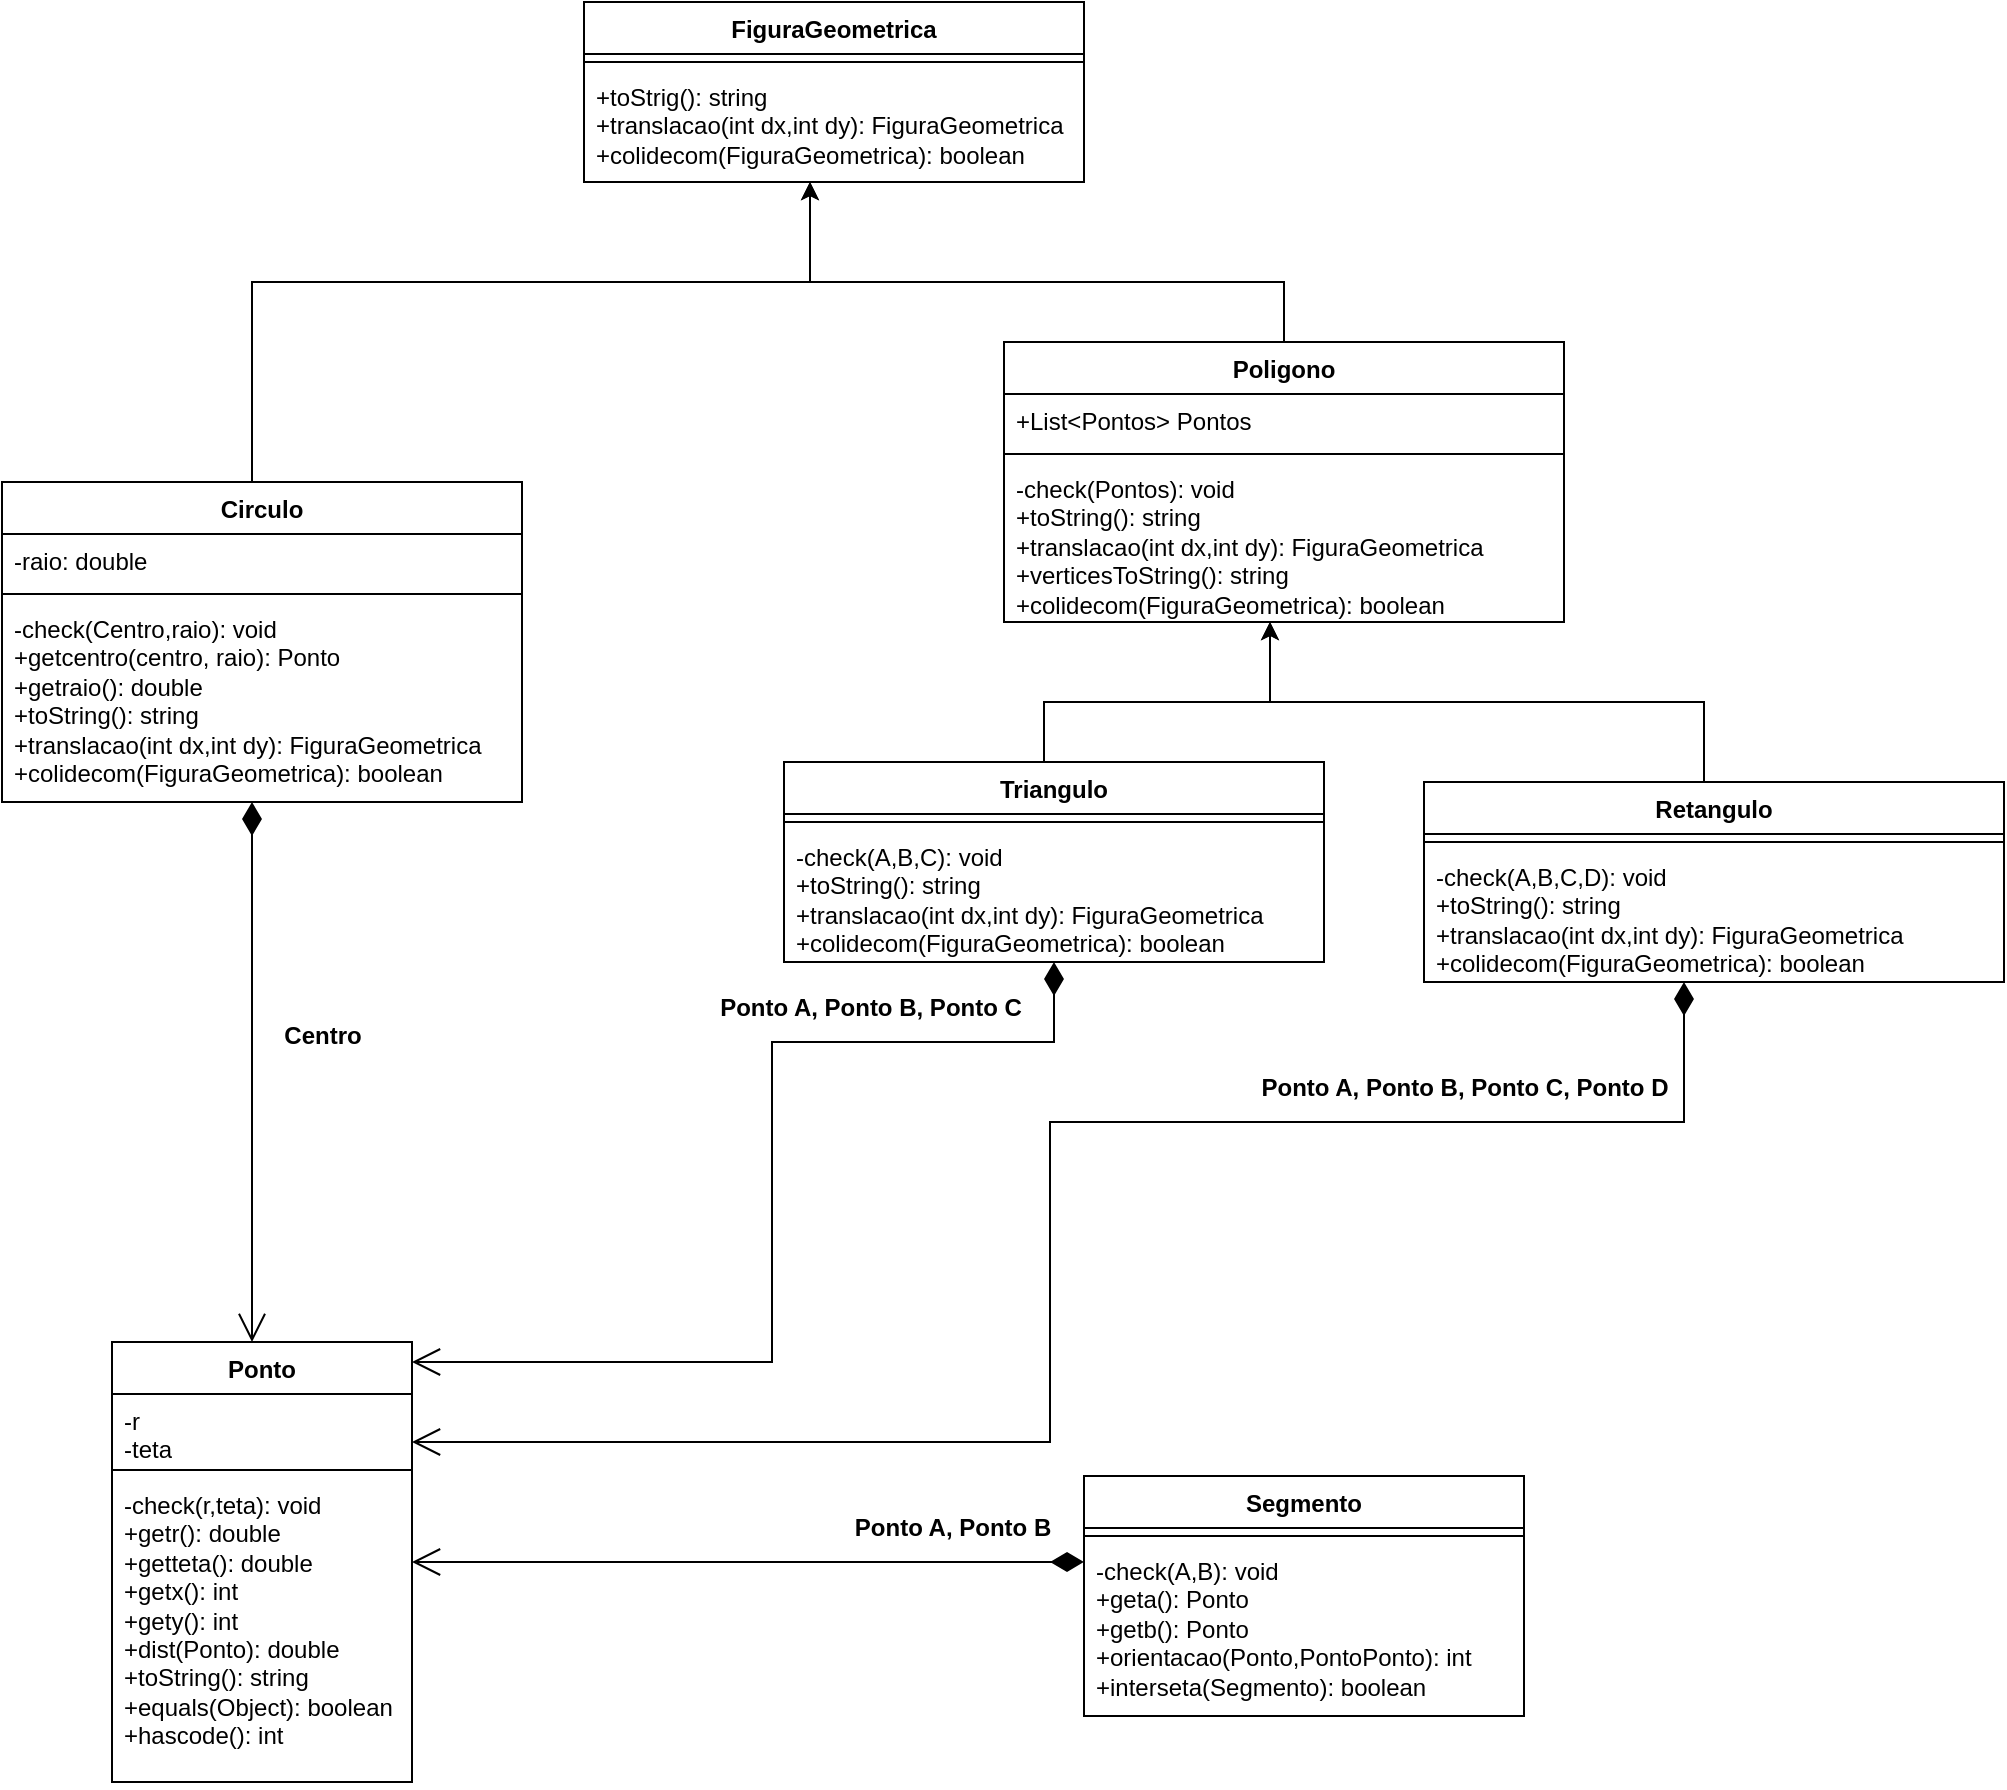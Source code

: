 <mxfile version="26.1.1">
  <diagram name="Página-1" id="72R4687A_Ne0lFw53aTM">
    <mxGraphModel dx="1889" dy="619" grid="1" gridSize="10" guides="1" tooltips="1" connect="1" arrows="1" fold="1" page="1" pageScale="1" pageWidth="827" pageHeight="1169" math="0" shadow="0">
      <root>
        <mxCell id="0" />
        <mxCell id="1" parent="0" />
        <mxCell id="Q_0UXlG_jfBzEzedbWvL-32" value="Ponto" style="swimlane;fontStyle=1;align=center;verticalAlign=top;childLayout=stackLayout;horizontal=1;startSize=26;horizontalStack=0;resizeParent=1;resizeParentMax=0;resizeLast=0;collapsible=1;marginBottom=0;whiteSpace=wrap;html=1;" parent="1" vertex="1">
          <mxGeometry x="34" y="690" width="150" height="220" as="geometry">
            <mxRectangle x="320" y="180" width="100" height="30" as="alternateBounds" />
          </mxGeometry>
        </mxCell>
        <mxCell id="Q_0UXlG_jfBzEzedbWvL-33" value="-r&lt;div&gt;-teta&lt;/div&gt;" style="text;strokeColor=none;fillColor=none;align=left;verticalAlign=top;spacingLeft=4;spacingRight=4;overflow=hidden;rotatable=0;points=[[0,0.5],[1,0.5]];portConstraint=eastwest;whiteSpace=wrap;html=1;" parent="Q_0UXlG_jfBzEzedbWvL-32" vertex="1">
          <mxGeometry y="26" width="150" height="34" as="geometry" />
        </mxCell>
        <mxCell id="Q_0UXlG_jfBzEzedbWvL-34" value="" style="line;strokeWidth=1;fillColor=none;align=left;verticalAlign=middle;spacingTop=-1;spacingLeft=3;spacingRight=3;rotatable=0;labelPosition=right;points=[];portConstraint=eastwest;strokeColor=inherit;" parent="Q_0UXlG_jfBzEzedbWvL-32" vertex="1">
          <mxGeometry y="60" width="150" height="8" as="geometry" />
        </mxCell>
        <mxCell id="Q_0UXlG_jfBzEzedbWvL-35" value="-check(r,teta): void&lt;div&gt;+getr(): double&lt;/div&gt;&lt;div&gt;&lt;div&gt;+getteta(): double&lt;/div&gt;&lt;/div&gt;&lt;div&gt;&lt;div&gt;+getx(): int&lt;/div&gt;&lt;/div&gt;&lt;div&gt;&lt;div&gt;+gety(): int&lt;/div&gt;&lt;/div&gt;&lt;div&gt;&lt;div&gt;+dist(Ponto): double&lt;/div&gt;&lt;/div&gt;&lt;div&gt;+toString(): string&lt;/div&gt;&lt;div&gt;+equals(Object): boolean&lt;/div&gt;&lt;div&gt;+hascode(): int&lt;/div&gt;" style="text;strokeColor=none;fillColor=none;align=left;verticalAlign=top;spacingLeft=4;spacingRight=4;overflow=hidden;rotatable=0;points=[[0,0.5],[1,0.5]];portConstraint=eastwest;whiteSpace=wrap;html=1;" parent="Q_0UXlG_jfBzEzedbWvL-32" vertex="1">
          <mxGeometry y="68" width="150" height="152" as="geometry" />
        </mxCell>
        <mxCell id="Q_0UXlG_jfBzEzedbWvL-36" value="&lt;div&gt;&lt;br&gt;&lt;/div&gt;" style="endArrow=open;html=1;endSize=12;startArrow=diamondThin;startSize=14;startFill=1;edgeStyle=orthogonalEdgeStyle;align=left;verticalAlign=bottom;rounded=0;" parent="1" source="Q_0UXlG_jfBzEzedbWvL-50" target="Q_0UXlG_jfBzEzedbWvL-32" edge="1">
          <mxGeometry x="-0.506" y="37" relative="1" as="geometry">
            <mxPoint x="423" y="610" as="sourcePoint" />
            <mxPoint x="413" y="590" as="targetPoint" />
            <Array as="points">
              <mxPoint x="370" y="800" />
              <mxPoint x="370" y="800" />
            </Array>
            <mxPoint as="offset" />
          </mxGeometry>
        </mxCell>
        <mxCell id="Q_0UXlG_jfBzEzedbWvL-37" style="edgeStyle=orthogonalEdgeStyle;rounded=0;orthogonalLoop=1;jettySize=auto;html=1;" parent="1" source="Q_0UXlG_jfBzEzedbWvL-38" target="sOqeOe9xiVhpde6lMUS8-37" edge="1">
          <mxGeometry relative="1" as="geometry">
            <Array as="points">
              <mxPoint x="830" y="370" />
              <mxPoint x="613" y="370" />
            </Array>
            <mxPoint x="613" y="340" as="targetPoint" />
          </mxGeometry>
        </mxCell>
        <mxCell id="Q_0UXlG_jfBzEzedbWvL-38" value="Retangulo" style="swimlane;fontStyle=1;align=center;verticalAlign=top;childLayout=stackLayout;horizontal=1;startSize=26;horizontalStack=0;resizeParent=1;resizeParentMax=0;resizeLast=0;collapsible=1;marginBottom=0;whiteSpace=wrap;html=1;" parent="1" vertex="1">
          <mxGeometry x="690" y="410" width="290" height="100" as="geometry">
            <mxRectangle x="320" y="180" width="100" height="30" as="alternateBounds" />
          </mxGeometry>
        </mxCell>
        <mxCell id="Q_0UXlG_jfBzEzedbWvL-39" value="" style="line;strokeWidth=1;fillColor=none;align=left;verticalAlign=middle;spacingTop=-1;spacingLeft=3;spacingRight=3;rotatable=0;labelPosition=right;points=[];portConstraint=eastwest;strokeColor=inherit;" parent="Q_0UXlG_jfBzEzedbWvL-38" vertex="1">
          <mxGeometry y="26" width="290" height="8" as="geometry" />
        </mxCell>
        <mxCell id="Q_0UXlG_jfBzEzedbWvL-40" value="-check(A,B,C,D): void&lt;div&gt;+toString(): string&lt;/div&gt;&lt;div&gt;+translacao(int dx,int dy): FiguraGeometrica&amp;nbsp;&lt;/div&gt;&lt;div&gt;+colidecom(FiguraGeometrica): boolean&amp;nbsp;&lt;/div&gt;" style="text;strokeColor=none;fillColor=none;align=left;verticalAlign=top;spacingLeft=4;spacingRight=4;overflow=hidden;rotatable=0;points=[[0,0.5],[1,0.5]];portConstraint=eastwest;whiteSpace=wrap;html=1;" parent="Q_0UXlG_jfBzEzedbWvL-38" vertex="1">
          <mxGeometry y="34" width="290" height="66" as="geometry" />
        </mxCell>
        <mxCell id="Q_0UXlG_jfBzEzedbWvL-41" style="edgeStyle=orthogonalEdgeStyle;rounded=0;orthogonalLoop=1;jettySize=auto;html=1;" parent="1" source="Q_0UXlG_jfBzEzedbWvL-42" target="sOqeOe9xiVhpde6lMUS8-37" edge="1">
          <mxGeometry relative="1" as="geometry">
            <Array as="points">
              <mxPoint x="500" y="370" />
              <mxPoint x="613" y="370" />
              <mxPoint x="613" y="243" />
            </Array>
            <mxPoint x="613" y="340" as="targetPoint" />
          </mxGeometry>
        </mxCell>
        <mxCell id="Q_0UXlG_jfBzEzedbWvL-42" value="Triangulo" style="swimlane;fontStyle=1;align=center;verticalAlign=top;childLayout=stackLayout;horizontal=1;startSize=26;horizontalStack=0;resizeParent=1;resizeParentMax=0;resizeLast=0;collapsible=1;marginBottom=0;whiteSpace=wrap;html=1;" parent="1" vertex="1">
          <mxGeometry x="370" y="400" width="270" height="100" as="geometry">
            <mxRectangle x="320" y="180" width="100" height="30" as="alternateBounds" />
          </mxGeometry>
        </mxCell>
        <mxCell id="Q_0UXlG_jfBzEzedbWvL-43" value="" style="line;strokeWidth=1;fillColor=none;align=left;verticalAlign=middle;spacingTop=-1;spacingLeft=3;spacingRight=3;rotatable=0;labelPosition=right;points=[];portConstraint=eastwest;strokeColor=inherit;" parent="Q_0UXlG_jfBzEzedbWvL-42" vertex="1">
          <mxGeometry y="26" width="270" height="8" as="geometry" />
        </mxCell>
        <mxCell id="Q_0UXlG_jfBzEzedbWvL-44" value="-check(A,B,C): void&lt;div&gt;+toString(): string&lt;/div&gt;&lt;div&gt;+translacao(int dx,int dy): FiguraGeometrica&lt;/div&gt;&lt;div&gt;&lt;span style=&quot;background-color: transparent; color: light-dark(rgb(0, 0, 0), rgb(255, 255, 255));&quot;&gt;+colidecom(FiguraGeometrica): boolean&amp;nbsp;&lt;/span&gt;&amp;nbsp;&lt;/div&gt;" style="text;strokeColor=none;fillColor=none;align=left;verticalAlign=top;spacingLeft=4;spacingRight=4;overflow=hidden;rotatable=0;points=[[0,0.5],[1,0.5]];portConstraint=eastwest;whiteSpace=wrap;html=1;" parent="Q_0UXlG_jfBzEzedbWvL-42" vertex="1">
          <mxGeometry y="34" width="270" height="66" as="geometry" />
        </mxCell>
        <mxCell id="Q_0UXlG_jfBzEzedbWvL-45" style="edgeStyle=orthogonalEdgeStyle;rounded=0;orthogonalLoop=1;jettySize=auto;html=1;" parent="1" source="Q_0UXlG_jfBzEzedbWvL-46" target="Q_0UXlG_jfBzEzedbWvL-53" edge="1">
          <mxGeometry relative="1" as="geometry">
            <mxPoint x="43" y="260" as="sourcePoint" />
            <Array as="points">
              <mxPoint x="104" y="160" />
              <mxPoint x="383" y="160" />
            </Array>
          </mxGeometry>
        </mxCell>
        <mxCell id="Q_0UXlG_jfBzEzedbWvL-46" value="Circulo" style="swimlane;fontStyle=1;align=center;verticalAlign=top;childLayout=stackLayout;horizontal=1;startSize=26;horizontalStack=0;resizeParent=1;resizeParentMax=0;resizeLast=0;collapsible=1;marginBottom=0;whiteSpace=wrap;html=1;" parent="1" vertex="1">
          <mxGeometry x="-21" y="260" width="260" height="160" as="geometry">
            <mxRectangle x="320" y="180" width="100" height="30" as="alternateBounds" />
          </mxGeometry>
        </mxCell>
        <mxCell id="Q_0UXlG_jfBzEzedbWvL-47" value="-raio: double" style="text;strokeColor=none;fillColor=none;align=left;verticalAlign=top;spacingLeft=4;spacingRight=4;overflow=hidden;rotatable=0;points=[[0,0.5],[1,0.5]];portConstraint=eastwest;whiteSpace=wrap;html=1;" parent="Q_0UXlG_jfBzEzedbWvL-46" vertex="1">
          <mxGeometry y="26" width="260" height="26" as="geometry" />
        </mxCell>
        <mxCell id="Q_0UXlG_jfBzEzedbWvL-48" value="" style="line;strokeWidth=1;fillColor=none;align=left;verticalAlign=middle;spacingTop=-1;spacingLeft=3;spacingRight=3;rotatable=0;labelPosition=right;points=[];portConstraint=eastwest;strokeColor=inherit;" parent="Q_0UXlG_jfBzEzedbWvL-46" vertex="1">
          <mxGeometry y="52" width="260" height="8" as="geometry" />
        </mxCell>
        <mxCell id="Q_0UXlG_jfBzEzedbWvL-49" value="&lt;div&gt;-check(Centro,raio): void&lt;/div&gt;+getcentro(centro, raio): Ponto&lt;div&gt;+getraio(): double&lt;/div&gt;&lt;div&gt;+toString(): string&lt;/div&gt;&lt;div&gt;+translacao(int dx,int dy): FiguraGeometrica&lt;/div&gt;&lt;div&gt;&lt;span style=&quot;background-color: transparent; color: light-dark(rgb(0, 0, 0), rgb(255, 255, 255));&quot;&gt;+colidecom(FiguraGeometrica): boolean&amp;nbsp;&lt;/span&gt;&amp;nbsp;&lt;/div&gt;" style="text;strokeColor=none;fillColor=none;align=left;verticalAlign=top;spacingLeft=4;spacingRight=4;overflow=hidden;rotatable=0;points=[[0,0.5],[1,0.5]];portConstraint=eastwest;whiteSpace=wrap;html=1;" parent="Q_0UXlG_jfBzEzedbWvL-46" vertex="1">
          <mxGeometry y="60" width="260" height="100" as="geometry" />
        </mxCell>
        <mxCell id="Q_0UXlG_jfBzEzedbWvL-50" value="Segmento" style="swimlane;fontStyle=1;align=center;verticalAlign=top;childLayout=stackLayout;horizontal=1;startSize=26;horizontalStack=0;resizeParent=1;resizeParentMax=0;resizeLast=0;collapsible=1;marginBottom=0;whiteSpace=wrap;html=1;" parent="1" vertex="1">
          <mxGeometry x="520" y="757" width="220" height="120" as="geometry">
            <mxRectangle x="320" y="180" width="100" height="30" as="alternateBounds" />
          </mxGeometry>
        </mxCell>
        <mxCell id="Q_0UXlG_jfBzEzedbWvL-51" value="" style="line;strokeWidth=1;fillColor=none;align=left;verticalAlign=middle;spacingTop=-1;spacingLeft=3;spacingRight=3;rotatable=0;labelPosition=right;points=[];portConstraint=eastwest;strokeColor=inherit;" parent="Q_0UXlG_jfBzEzedbWvL-50" vertex="1">
          <mxGeometry y="26" width="220" height="8" as="geometry" />
        </mxCell>
        <mxCell id="Q_0UXlG_jfBzEzedbWvL-52" value="&lt;div&gt;-check(A,B): void&lt;/div&gt;+geta(): Ponto&lt;div&gt;+getb(): Ponto&lt;/div&gt;&lt;div&gt;+orientacao(Ponto,PontoPonto): int&lt;/div&gt;&lt;div&gt;+interseta(Segmento): boolean&lt;/div&gt;" style="text;strokeColor=none;fillColor=none;align=left;verticalAlign=top;spacingLeft=4;spacingRight=4;overflow=hidden;rotatable=0;points=[[0,0.5],[1,0.5]];portConstraint=eastwest;whiteSpace=wrap;html=1;" parent="Q_0UXlG_jfBzEzedbWvL-50" vertex="1">
          <mxGeometry y="34" width="220" height="86" as="geometry" />
        </mxCell>
        <mxCell id="Q_0UXlG_jfBzEzedbWvL-53" value="FiguraGeometrica" style="swimlane;fontStyle=1;align=center;verticalAlign=top;childLayout=stackLayout;horizontal=1;startSize=26;horizontalStack=0;resizeParent=1;resizeParentMax=0;resizeLast=0;collapsible=1;marginBottom=0;whiteSpace=wrap;html=1;" parent="1" vertex="1">
          <mxGeometry x="270" y="20" width="250" height="90" as="geometry">
            <mxRectangle x="320" y="180" width="100" height="30" as="alternateBounds" />
          </mxGeometry>
        </mxCell>
        <mxCell id="Q_0UXlG_jfBzEzedbWvL-54" value="" style="line;strokeWidth=1;fillColor=none;align=left;verticalAlign=middle;spacingTop=-1;spacingLeft=3;spacingRight=3;rotatable=0;labelPosition=right;points=[];portConstraint=eastwest;strokeColor=inherit;" parent="Q_0UXlG_jfBzEzedbWvL-53" vertex="1">
          <mxGeometry y="26" width="250" height="8" as="geometry" />
        </mxCell>
        <mxCell id="Q_0UXlG_jfBzEzedbWvL-55" value="+toStrig(): string&lt;div&gt;+translacao(int dx,int dy): FiguraGeometrica&lt;/div&gt;&lt;div&gt;+colidecom(FiguraGeometrica): boolean&amp;nbsp;&lt;/div&gt;" style="text;strokeColor=none;fillColor=none;align=left;verticalAlign=top;spacingLeft=4;spacingRight=4;overflow=hidden;rotatable=0;points=[[0,0.5],[1,0.5]];portConstraint=eastwest;whiteSpace=wrap;html=1;" parent="Q_0UXlG_jfBzEzedbWvL-53" vertex="1">
          <mxGeometry y="34" width="250" height="56" as="geometry" />
        </mxCell>
        <mxCell id="Q_0UXlG_jfBzEzedbWvL-56" style="edgeStyle=orthogonalEdgeStyle;rounded=0;orthogonalLoop=1;jettySize=auto;html=1;" parent="1" source="sOqeOe9xiVhpde6lMUS8-37" target="Q_0UXlG_jfBzEzedbWvL-53" edge="1">
          <mxGeometry relative="1" as="geometry">
            <Array as="points">
              <mxPoint x="620" y="160" />
              <mxPoint x="383" y="160" />
            </Array>
            <mxPoint x="610" y="240" as="sourcePoint" />
          </mxGeometry>
        </mxCell>
        <mxCell id="Q_0UXlG_jfBzEzedbWvL-60" value="" style="endArrow=open;html=1;endSize=12;startArrow=diamondThin;startSize=14;startFill=1;edgeStyle=orthogonalEdgeStyle;align=left;verticalAlign=bottom;rounded=0;" parent="1" source="Q_0UXlG_jfBzEzedbWvL-46" target="Q_0UXlG_jfBzEzedbWvL-32" edge="1">
          <mxGeometry x="-0.652" y="-44" relative="1" as="geometry">
            <mxPoint x="104" y="490" as="sourcePoint" />
            <mxPoint x="203" y="653" as="targetPoint" />
            <Array as="points">
              <mxPoint x="104" y="620" />
              <mxPoint x="104" y="620" />
            </Array>
            <mxPoint as="offset" />
          </mxGeometry>
        </mxCell>
        <mxCell id="Q_0UXlG_jfBzEzedbWvL-61" value="&lt;div&gt;&lt;br&gt;&lt;/div&gt;&lt;div&gt;&lt;br&gt;&lt;/div&gt;" style="endArrow=open;html=1;endSize=12;startArrow=diamondThin;startSize=14;startFill=1;edgeStyle=orthogonalEdgeStyle;align=left;verticalAlign=bottom;rounded=0;" parent="1" source="Q_0UXlG_jfBzEzedbWvL-42" target="Q_0UXlG_jfBzEzedbWvL-32" edge="1">
          <mxGeometry x="-0.667" y="36" relative="1" as="geometry">
            <mxPoint x="374" y="520" as="sourcePoint" />
            <mxPoint x="411" y="773" as="targetPoint" />
            <Array as="points">
              <mxPoint x="505" y="540" />
              <mxPoint x="364" y="540" />
              <mxPoint x="364" y="700" />
            </Array>
            <mxPoint as="offset" />
          </mxGeometry>
        </mxCell>
        <mxCell id="Q_0UXlG_jfBzEzedbWvL-62" value="&lt;div&gt;&lt;br&gt;&lt;/div&gt;&lt;div&gt;&lt;br&gt;&lt;/div&gt;" style="endArrow=open;html=1;endSize=12;startArrow=diamondThin;startSize=14;startFill=1;edgeStyle=orthogonalEdgeStyle;align=left;verticalAlign=bottom;rounded=0;" parent="1" source="Q_0UXlG_jfBzEzedbWvL-38" target="Q_0UXlG_jfBzEzedbWvL-32" edge="1">
          <mxGeometry x="-0.875" y="37" relative="1" as="geometry">
            <mxPoint x="403" y="520" as="sourcePoint" />
            <mxPoint x="625" y="746" as="targetPoint" />
            <Array as="points">
              <mxPoint x="820" y="580" />
              <mxPoint x="503" y="580" />
              <mxPoint x="503" y="740" />
            </Array>
            <mxPoint as="offset" />
          </mxGeometry>
        </mxCell>
        <mxCell id="Q_0UXlG_jfBzEzedbWvL-63" value="Centro" style="text;align=center;fontStyle=1;verticalAlign=middle;spacingLeft=3;spacingRight=3;strokeColor=none;rotatable=0;points=[[0,0.5],[1,0.5]];portConstraint=eastwest;html=1;" parent="1" vertex="1">
          <mxGeometry x="99" y="524" width="80" height="26" as="geometry" />
        </mxCell>
        <mxCell id="Q_0UXlG_jfBzEzedbWvL-64" value="Ponto A, Ponto B" style="text;align=center;fontStyle=1;verticalAlign=middle;spacingLeft=3;spacingRight=3;strokeColor=none;rotatable=0;points=[[0,0.5],[1,0.5]];portConstraint=eastwest;html=1;" parent="1" vertex="1">
          <mxGeometry x="414" y="770" width="80" height="26" as="geometry" />
        </mxCell>
        <mxCell id="Q_0UXlG_jfBzEzedbWvL-65" value="Ponto A, Ponto B, Ponto C" style="text;align=center;fontStyle=1;verticalAlign=middle;spacingLeft=3;spacingRight=3;strokeColor=none;rotatable=0;points=[[0,0.5],[1,0.5]];portConstraint=eastwest;html=1;" parent="1" vertex="1">
          <mxGeometry x="373" y="510" width="80" height="26" as="geometry" />
        </mxCell>
        <mxCell id="Q_0UXlG_jfBzEzedbWvL-66" value="Ponto A, Ponto B, Ponto C, Ponto D" style="text;align=center;fontStyle=1;verticalAlign=middle;spacingLeft=3;spacingRight=3;strokeColor=none;rotatable=0;points=[[0,0.5],[1,0.5]];portConstraint=eastwest;html=1;" parent="1" vertex="1">
          <mxGeometry x="670" y="550" width="80" height="26" as="geometry" />
        </mxCell>
        <mxCell id="sOqeOe9xiVhpde6lMUS8-37" value="Poligono" style="swimlane;fontStyle=1;align=center;verticalAlign=top;childLayout=stackLayout;horizontal=1;startSize=26;horizontalStack=0;resizeParent=1;resizeParentMax=0;resizeLast=0;collapsible=1;marginBottom=0;whiteSpace=wrap;html=1;" vertex="1" parent="1">
          <mxGeometry x="480" y="190" width="280" height="140" as="geometry">
            <mxRectangle x="320" y="180" width="100" height="30" as="alternateBounds" />
          </mxGeometry>
        </mxCell>
        <mxCell id="sOqeOe9xiVhpde6lMUS8-38" value="+List&amp;lt;Pontos&amp;gt; Pontos" style="text;strokeColor=none;fillColor=none;align=left;verticalAlign=top;spacingLeft=4;spacingRight=4;overflow=hidden;rotatable=0;points=[[0,0.5],[1,0.5]];portConstraint=eastwest;whiteSpace=wrap;html=1;" vertex="1" parent="sOqeOe9xiVhpde6lMUS8-37">
          <mxGeometry y="26" width="280" height="26" as="geometry" />
        </mxCell>
        <mxCell id="sOqeOe9xiVhpde6lMUS8-39" value="" style="line;strokeWidth=1;fillColor=none;align=left;verticalAlign=middle;spacingTop=-1;spacingLeft=3;spacingRight=3;rotatable=0;labelPosition=right;points=[];portConstraint=eastwest;strokeColor=inherit;" vertex="1" parent="sOqeOe9xiVhpde6lMUS8-37">
          <mxGeometry y="52" width="280" height="8" as="geometry" />
        </mxCell>
        <mxCell id="sOqeOe9xiVhpde6lMUS8-40" value="-check(Pontos): void&lt;div&gt;+toString(): string&lt;/div&gt;&lt;div&gt;+translacao(int dx,int dy): FiguraGeometrica&lt;/div&gt;&lt;div&gt;+verticesToString(): string&lt;/div&gt;&lt;div&gt;&lt;span style=&quot;background-color: transparent; color: light-dark(rgb(0, 0, 0), rgb(255, 255, 255));&quot;&gt;+colidecom(FiguraGeometrica): boolean&lt;/span&gt;&amp;nbsp;&lt;/div&gt;" style="text;strokeColor=none;fillColor=none;align=left;verticalAlign=top;spacingLeft=4;spacingRight=4;overflow=hidden;rotatable=0;points=[[0,0.5],[1,0.5]];portConstraint=eastwest;whiteSpace=wrap;html=1;" vertex="1" parent="sOqeOe9xiVhpde6lMUS8-37">
          <mxGeometry y="60" width="280" height="80" as="geometry" />
        </mxCell>
      </root>
    </mxGraphModel>
  </diagram>
</mxfile>
